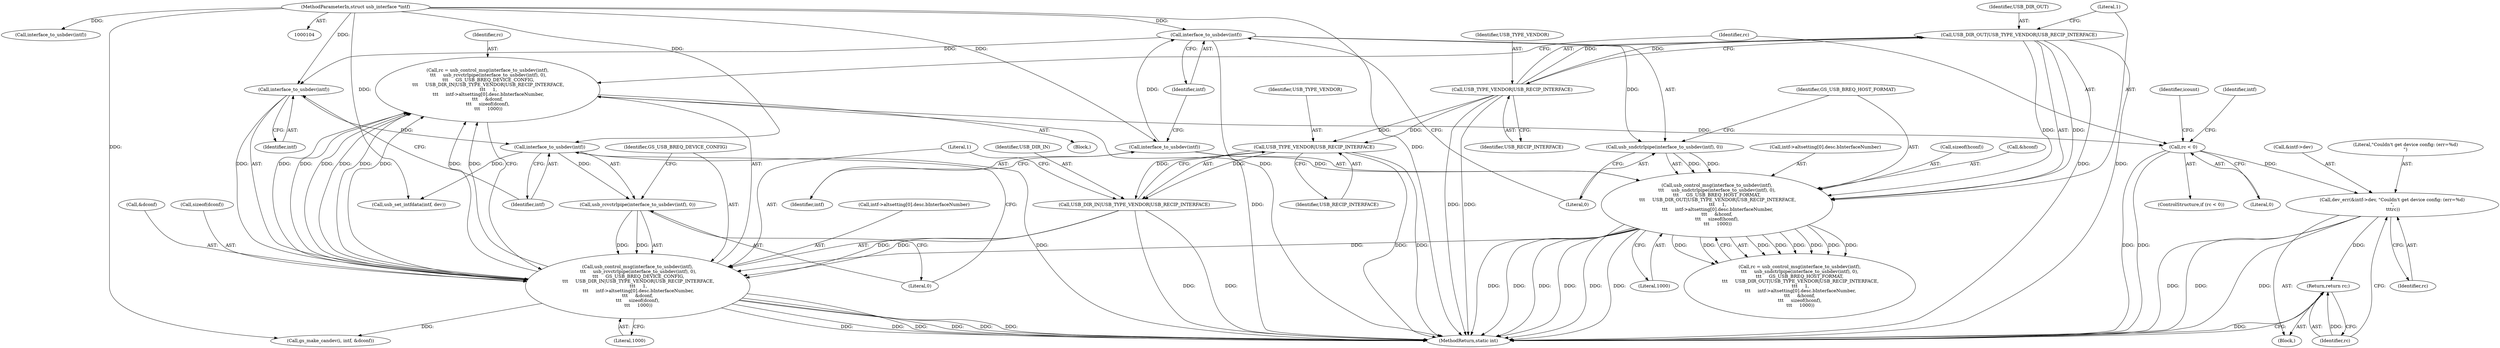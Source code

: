 digraph "0_linux_c919a3069c775c1c876bec55e00b2305d5125caa@pointer" {
"1000197" [label="(Call,dev_err(&intf->dev, \"Couldn't get device config: (err=%d)\n\",\n \t\t\trc))"];
"1000193" [label="(Call,rc < 0)"];
"1000162" [label="(Call,rc = usb_control_msg(interface_to_usbdev(intf),\n \t\t\t     usb_rcvctrlpipe(interface_to_usbdev(intf), 0),\n \t\t\t     GS_USB_BREQ_DEVICE_CONFIG,\n \t\t\t     USB_DIR_IN|USB_TYPE_VENDOR|USB_RECIP_INTERFACE,\n \t\t\t     1,\n \t\t\t     intf->altsetting[0].desc.bInterfaceNumber,\n\t\t\t     &dconf,\n\t\t\t     sizeof(dconf),\n \t\t\t     1000))"];
"1000164" [label="(Call,usb_control_msg(interface_to_usbdev(intf),\n \t\t\t     usb_rcvctrlpipe(interface_to_usbdev(intf), 0),\n \t\t\t     GS_USB_BREQ_DEVICE_CONFIG,\n \t\t\t     USB_DIR_IN|USB_TYPE_VENDOR|USB_RECIP_INTERFACE,\n \t\t\t     1,\n \t\t\t     intf->altsetting[0].desc.bInterfaceNumber,\n\t\t\t     &dconf,\n\t\t\t     sizeof(dconf),\n \t\t\t     1000))"];
"1000165" [label="(Call,interface_to_usbdev(intf))"];
"1000124" [label="(Call,interface_to_usbdev(intf))"];
"1000121" [label="(Call,interface_to_usbdev(intf))"];
"1000105" [label="(MethodParameterIn,struct usb_interface *intf)"];
"1000167" [label="(Call,usb_rcvctrlpipe(interface_to_usbdev(intf), 0))"];
"1000168" [label="(Call,interface_to_usbdev(intf))"];
"1000172" [label="(Call,USB_DIR_IN|USB_TYPE_VENDOR|USB_RECIP_INTERFACE)"];
"1000174" [label="(Call,USB_TYPE_VENDOR|USB_RECIP_INTERFACE)"];
"1000130" [label="(Call,USB_TYPE_VENDOR|USB_RECIP_INTERFACE)"];
"1000120" [label="(Call,usb_control_msg(interface_to_usbdev(intf),\n\t\t\t     usb_sndctrlpipe(interface_to_usbdev(intf), 0),\n\t\t\t     GS_USB_BREQ_HOST_FORMAT,\n \t\t\t     USB_DIR_OUT|USB_TYPE_VENDOR|USB_RECIP_INTERFACE,\n \t\t\t     1,\n \t\t\t     intf->altsetting[0].desc.bInterfaceNumber,\n\t\t\t     &hconf,\n\t\t\t     sizeof(hconf),\n \t\t\t     1000))"];
"1000123" [label="(Call,usb_sndctrlpipe(interface_to_usbdev(intf), 0))"];
"1000128" [label="(Call,USB_DIR_OUT|USB_TYPE_VENDOR|USB_RECIP_INTERFACE)"];
"1000204" [label="(Return,return rc;)"];
"1000200" [label="(Identifier,intf)"];
"1000284" [label="(Call,gs_make_candev(i, intf, &dconf))"];
"1000164" [label="(Call,usb_control_msg(interface_to_usbdev(intf),\n \t\t\t     usb_rcvctrlpipe(interface_to_usbdev(intf), 0),\n \t\t\t     GS_USB_BREQ_DEVICE_CONFIG,\n \t\t\t     USB_DIR_IN|USB_TYPE_VENDOR|USB_RECIP_INTERFACE,\n \t\t\t     1,\n \t\t\t     intf->altsetting[0].desc.bInterfaceNumber,\n\t\t\t     &dconf,\n\t\t\t     sizeof(dconf),\n \t\t\t     1000))"];
"1000105" [label="(MethodParameterIn,struct usb_interface *intf)"];
"1000126" [label="(Literal,0)"];
"1000178" [label="(Call,intf->altsetting[0].desc.bInterfaceNumber)"];
"1000343" [label="(MethodReturn,static int)"];
"1000124" [label="(Call,interface_to_usbdev(intf))"];
"1000163" [label="(Identifier,rc)"];
"1000171" [label="(Identifier,GS_USB_BREQ_DEVICE_CONFIG)"];
"1000131" [label="(Identifier,USB_TYPE_VENDOR)"];
"1000107" [label="(Block,)"];
"1000118" [label="(Call,rc = usb_control_msg(interface_to_usbdev(intf),\n\t\t\t     usb_sndctrlpipe(interface_to_usbdev(intf), 0),\n\t\t\t     GS_USB_BREQ_HOST_FORMAT,\n \t\t\t     USB_DIR_OUT|USB_TYPE_VENDOR|USB_RECIP_INTERFACE,\n \t\t\t     1,\n \t\t\t     intf->altsetting[0].desc.bInterfaceNumber,\n\t\t\t     &hconf,\n\t\t\t     sizeof(hconf),\n \t\t\t     1000))"];
"1000197" [label="(Call,dev_err(&intf->dev, \"Couldn't get device config: (err=%d)\n\",\n \t\t\trc))"];
"1000127" [label="(Identifier,GS_USB_BREQ_HOST_FORMAT)"];
"1000129" [label="(Identifier,USB_DIR_OUT)"];
"1000191" [label="(Literal,1000)"];
"1000207" [label="(Identifier,icount)"];
"1000187" [label="(Call,&dconf)"];
"1000169" [label="(Identifier,intf)"];
"1000204" [label="(Return,return rc;)"];
"1000134" [label="(Call,intf->altsetting[0].desc.bInterfaceNumber)"];
"1000125" [label="(Identifier,intf)"];
"1000205" [label="(Identifier,rc)"];
"1000202" [label="(Literal,\"Couldn't get device config: (err=%d)\n\")"];
"1000130" [label="(Call,USB_TYPE_VENDOR|USB_RECIP_INTERFACE)"];
"1000176" [label="(Identifier,USB_RECIP_INTERFACE)"];
"1000172" [label="(Call,USB_DIR_IN|USB_TYPE_VENDOR|USB_RECIP_INTERFACE)"];
"1000162" [label="(Call,rc = usb_control_msg(interface_to_usbdev(intf),\n \t\t\t     usb_rcvctrlpipe(interface_to_usbdev(intf), 0),\n \t\t\t     GS_USB_BREQ_DEVICE_CONFIG,\n \t\t\t     USB_DIR_IN|USB_TYPE_VENDOR|USB_RECIP_INTERFACE,\n \t\t\t     1,\n \t\t\t     intf->altsetting[0].desc.bInterfaceNumber,\n\t\t\t     &dconf,\n\t\t\t     sizeof(dconf),\n \t\t\t     1000))"];
"1000166" [label="(Identifier,intf)"];
"1000133" [label="(Literal,1)"];
"1000165" [label="(Call,interface_to_usbdev(intf))"];
"1000203" [label="(Identifier,rc)"];
"1000123" [label="(Call,usb_sndctrlpipe(interface_to_usbdev(intf), 0))"];
"1000122" [label="(Identifier,intf)"];
"1000147" [label="(Literal,1000)"];
"1000145" [label="(Call,sizeof(hconf))"];
"1000167" [label="(Call,usb_rcvctrlpipe(interface_to_usbdev(intf), 0))"];
"1000170" [label="(Literal,0)"];
"1000193" [label="(Call,rc < 0)"];
"1000266" [label="(Call,interface_to_usbdev(intf))"];
"1000174" [label="(Call,USB_TYPE_VENDOR|USB_RECIP_INTERFACE)"];
"1000196" [label="(Block,)"];
"1000192" [label="(ControlStructure,if (rc < 0))"];
"1000173" [label="(Identifier,USB_DIR_IN)"];
"1000168" [label="(Call,interface_to_usbdev(intf))"];
"1000177" [label="(Literal,1)"];
"1000195" [label="(Literal,0)"];
"1000121" [label="(Call,interface_to_usbdev(intf))"];
"1000189" [label="(Call,sizeof(dconf))"];
"1000175" [label="(Identifier,USB_TYPE_VENDOR)"];
"1000198" [label="(Call,&intf->dev)"];
"1000194" [label="(Identifier,rc)"];
"1000259" [label="(Call,usb_set_intfdata(intf, dev))"];
"1000132" [label="(Identifier,USB_RECIP_INTERFACE)"];
"1000128" [label="(Call,USB_DIR_OUT|USB_TYPE_VENDOR|USB_RECIP_INTERFACE)"];
"1000143" [label="(Call,&hconf)"];
"1000120" [label="(Call,usb_control_msg(interface_to_usbdev(intf),\n\t\t\t     usb_sndctrlpipe(interface_to_usbdev(intf), 0),\n\t\t\t     GS_USB_BREQ_HOST_FORMAT,\n \t\t\t     USB_DIR_OUT|USB_TYPE_VENDOR|USB_RECIP_INTERFACE,\n \t\t\t     1,\n \t\t\t     intf->altsetting[0].desc.bInterfaceNumber,\n\t\t\t     &hconf,\n\t\t\t     sizeof(hconf),\n \t\t\t     1000))"];
"1000197" -> "1000196"  [label="AST: "];
"1000197" -> "1000203"  [label="CFG: "];
"1000198" -> "1000197"  [label="AST: "];
"1000202" -> "1000197"  [label="AST: "];
"1000203" -> "1000197"  [label="AST: "];
"1000205" -> "1000197"  [label="CFG: "];
"1000197" -> "1000343"  [label="DDG: "];
"1000197" -> "1000343"  [label="DDG: "];
"1000197" -> "1000343"  [label="DDG: "];
"1000193" -> "1000197"  [label="DDG: "];
"1000197" -> "1000204"  [label="DDG: "];
"1000193" -> "1000192"  [label="AST: "];
"1000193" -> "1000195"  [label="CFG: "];
"1000194" -> "1000193"  [label="AST: "];
"1000195" -> "1000193"  [label="AST: "];
"1000200" -> "1000193"  [label="CFG: "];
"1000207" -> "1000193"  [label="CFG: "];
"1000193" -> "1000343"  [label="DDG: "];
"1000193" -> "1000343"  [label="DDG: "];
"1000162" -> "1000193"  [label="DDG: "];
"1000162" -> "1000107"  [label="AST: "];
"1000162" -> "1000164"  [label="CFG: "];
"1000163" -> "1000162"  [label="AST: "];
"1000164" -> "1000162"  [label="AST: "];
"1000194" -> "1000162"  [label="CFG: "];
"1000162" -> "1000343"  [label="DDG: "];
"1000164" -> "1000162"  [label="DDG: "];
"1000164" -> "1000162"  [label="DDG: "];
"1000164" -> "1000162"  [label="DDG: "];
"1000164" -> "1000162"  [label="DDG: "];
"1000164" -> "1000162"  [label="DDG: "];
"1000164" -> "1000162"  [label="DDG: "];
"1000164" -> "1000162"  [label="DDG: "];
"1000164" -> "1000162"  [label="DDG: "];
"1000164" -> "1000191"  [label="CFG: "];
"1000165" -> "1000164"  [label="AST: "];
"1000167" -> "1000164"  [label="AST: "];
"1000171" -> "1000164"  [label="AST: "];
"1000172" -> "1000164"  [label="AST: "];
"1000177" -> "1000164"  [label="AST: "];
"1000178" -> "1000164"  [label="AST: "];
"1000187" -> "1000164"  [label="AST: "];
"1000189" -> "1000164"  [label="AST: "];
"1000191" -> "1000164"  [label="AST: "];
"1000164" -> "1000343"  [label="DDG: "];
"1000164" -> "1000343"  [label="DDG: "];
"1000164" -> "1000343"  [label="DDG: "];
"1000164" -> "1000343"  [label="DDG: "];
"1000164" -> "1000343"  [label="DDG: "];
"1000164" -> "1000343"  [label="DDG: "];
"1000165" -> "1000164"  [label="DDG: "];
"1000167" -> "1000164"  [label="DDG: "];
"1000167" -> "1000164"  [label="DDG: "];
"1000172" -> "1000164"  [label="DDG: "];
"1000172" -> "1000164"  [label="DDG: "];
"1000120" -> "1000164"  [label="DDG: "];
"1000164" -> "1000284"  [label="DDG: "];
"1000165" -> "1000166"  [label="CFG: "];
"1000166" -> "1000165"  [label="AST: "];
"1000169" -> "1000165"  [label="CFG: "];
"1000124" -> "1000165"  [label="DDG: "];
"1000105" -> "1000165"  [label="DDG: "];
"1000165" -> "1000168"  [label="DDG: "];
"1000124" -> "1000123"  [label="AST: "];
"1000124" -> "1000125"  [label="CFG: "];
"1000125" -> "1000124"  [label="AST: "];
"1000126" -> "1000124"  [label="CFG: "];
"1000124" -> "1000343"  [label="DDG: "];
"1000124" -> "1000123"  [label="DDG: "];
"1000121" -> "1000124"  [label="DDG: "];
"1000105" -> "1000124"  [label="DDG: "];
"1000121" -> "1000120"  [label="AST: "];
"1000121" -> "1000122"  [label="CFG: "];
"1000122" -> "1000121"  [label="AST: "];
"1000125" -> "1000121"  [label="CFG: "];
"1000121" -> "1000120"  [label="DDG: "];
"1000105" -> "1000121"  [label="DDG: "];
"1000105" -> "1000104"  [label="AST: "];
"1000105" -> "1000343"  [label="DDG: "];
"1000105" -> "1000168"  [label="DDG: "];
"1000105" -> "1000259"  [label="DDG: "];
"1000105" -> "1000266"  [label="DDG: "];
"1000105" -> "1000284"  [label="DDG: "];
"1000167" -> "1000170"  [label="CFG: "];
"1000168" -> "1000167"  [label="AST: "];
"1000170" -> "1000167"  [label="AST: "];
"1000171" -> "1000167"  [label="CFG: "];
"1000168" -> "1000167"  [label="DDG: "];
"1000168" -> "1000169"  [label="CFG: "];
"1000169" -> "1000168"  [label="AST: "];
"1000170" -> "1000168"  [label="CFG: "];
"1000168" -> "1000343"  [label="DDG: "];
"1000168" -> "1000259"  [label="DDG: "];
"1000172" -> "1000174"  [label="CFG: "];
"1000173" -> "1000172"  [label="AST: "];
"1000174" -> "1000172"  [label="AST: "];
"1000177" -> "1000172"  [label="CFG: "];
"1000172" -> "1000343"  [label="DDG: "];
"1000172" -> "1000343"  [label="DDG: "];
"1000174" -> "1000172"  [label="DDG: "];
"1000174" -> "1000172"  [label="DDG: "];
"1000174" -> "1000176"  [label="CFG: "];
"1000175" -> "1000174"  [label="AST: "];
"1000176" -> "1000174"  [label="AST: "];
"1000174" -> "1000343"  [label="DDG: "];
"1000174" -> "1000343"  [label="DDG: "];
"1000130" -> "1000174"  [label="DDG: "];
"1000130" -> "1000174"  [label="DDG: "];
"1000130" -> "1000128"  [label="AST: "];
"1000130" -> "1000132"  [label="CFG: "];
"1000131" -> "1000130"  [label="AST: "];
"1000132" -> "1000130"  [label="AST: "];
"1000128" -> "1000130"  [label="CFG: "];
"1000130" -> "1000343"  [label="DDG: "];
"1000130" -> "1000343"  [label="DDG: "];
"1000130" -> "1000128"  [label="DDG: "];
"1000130" -> "1000128"  [label="DDG: "];
"1000120" -> "1000118"  [label="AST: "];
"1000120" -> "1000147"  [label="CFG: "];
"1000123" -> "1000120"  [label="AST: "];
"1000127" -> "1000120"  [label="AST: "];
"1000128" -> "1000120"  [label="AST: "];
"1000133" -> "1000120"  [label="AST: "];
"1000134" -> "1000120"  [label="AST: "];
"1000143" -> "1000120"  [label="AST: "];
"1000145" -> "1000120"  [label="AST: "];
"1000147" -> "1000120"  [label="AST: "];
"1000118" -> "1000120"  [label="CFG: "];
"1000120" -> "1000343"  [label="DDG: "];
"1000120" -> "1000343"  [label="DDG: "];
"1000120" -> "1000343"  [label="DDG: "];
"1000120" -> "1000343"  [label="DDG: "];
"1000120" -> "1000343"  [label="DDG: "];
"1000120" -> "1000343"  [label="DDG: "];
"1000120" -> "1000118"  [label="DDG: "];
"1000120" -> "1000118"  [label="DDG: "];
"1000120" -> "1000118"  [label="DDG: "];
"1000120" -> "1000118"  [label="DDG: "];
"1000120" -> "1000118"  [label="DDG: "];
"1000120" -> "1000118"  [label="DDG: "];
"1000120" -> "1000118"  [label="DDG: "];
"1000120" -> "1000118"  [label="DDG: "];
"1000123" -> "1000120"  [label="DDG: "];
"1000123" -> "1000120"  [label="DDG: "];
"1000128" -> "1000120"  [label="DDG: "];
"1000128" -> "1000120"  [label="DDG: "];
"1000123" -> "1000126"  [label="CFG: "];
"1000126" -> "1000123"  [label="AST: "];
"1000127" -> "1000123"  [label="CFG: "];
"1000129" -> "1000128"  [label="AST: "];
"1000133" -> "1000128"  [label="CFG: "];
"1000128" -> "1000343"  [label="DDG: "];
"1000128" -> "1000343"  [label="DDG: "];
"1000204" -> "1000196"  [label="AST: "];
"1000204" -> "1000205"  [label="CFG: "];
"1000205" -> "1000204"  [label="AST: "];
"1000343" -> "1000204"  [label="CFG: "];
"1000204" -> "1000343"  [label="DDG: "];
"1000205" -> "1000204"  [label="DDG: "];
}
